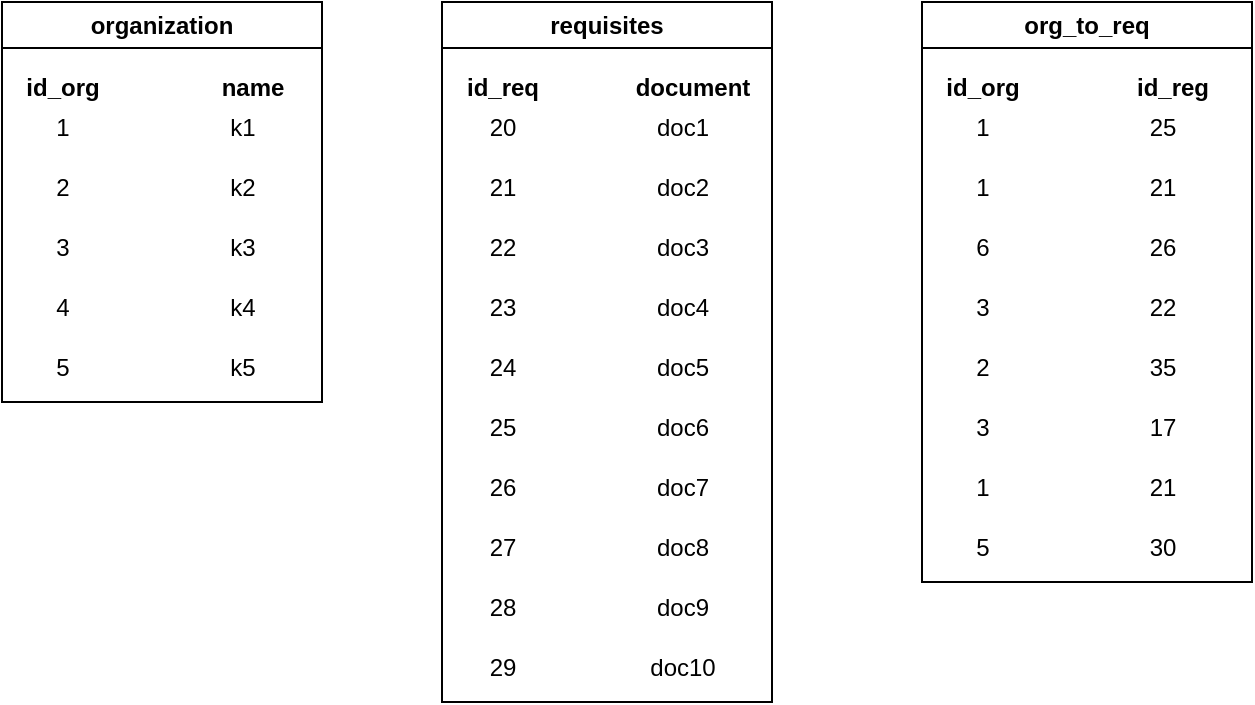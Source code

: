 <mxfile version="22.1.7" type="github">
  <diagram name="Страница — 1" id="_X6REzTtfmmJ_1R33H0L">
    <mxGraphModel dx="813" dy="559" grid="1" gridSize="10" guides="1" tooltips="1" connect="1" arrows="1" fold="1" page="1" pageScale="1" pageWidth="827" pageHeight="1169" math="0" shadow="0">
      <root>
        <mxCell id="0" />
        <mxCell id="1" parent="0" />
        <mxCell id="6vCs7DJcg49MLwqsmmr3-13" value="organization" style="swimlane;whiteSpace=wrap;html=1;" vertex="1" parent="1">
          <mxGeometry x="40" y="360" width="160" height="200" as="geometry" />
        </mxCell>
        <mxCell id="6vCs7DJcg49MLwqsmmr3-14" value="&lt;b&gt;id_org&lt;/b&gt;" style="text;html=1;align=center;verticalAlign=middle;resizable=0;points=[];autosize=1;strokeColor=none;fillColor=none;" vertex="1" parent="6vCs7DJcg49MLwqsmmr3-13">
          <mxGeometry y="28" width="60" height="30" as="geometry" />
        </mxCell>
        <mxCell id="6vCs7DJcg49MLwqsmmr3-15" value="&lt;b&gt;name&lt;/b&gt;" style="text;html=1;align=center;verticalAlign=middle;resizable=0;points=[];autosize=1;strokeColor=none;fillColor=none;" vertex="1" parent="6vCs7DJcg49MLwqsmmr3-13">
          <mxGeometry x="100" y="28" width="50" height="30" as="geometry" />
        </mxCell>
        <mxCell id="6vCs7DJcg49MLwqsmmr3-17" value="1" style="text;html=1;align=center;verticalAlign=middle;resizable=0;points=[];autosize=1;strokeColor=none;fillColor=none;" vertex="1" parent="6vCs7DJcg49MLwqsmmr3-13">
          <mxGeometry x="15" y="48" width="30" height="30" as="geometry" />
        </mxCell>
        <mxCell id="6vCs7DJcg49MLwqsmmr3-18" value="2" style="text;html=1;align=center;verticalAlign=middle;resizable=0;points=[];autosize=1;strokeColor=none;fillColor=none;" vertex="1" parent="6vCs7DJcg49MLwqsmmr3-13">
          <mxGeometry x="15" y="78" width="30" height="30" as="geometry" />
        </mxCell>
        <mxCell id="6vCs7DJcg49MLwqsmmr3-19" value="3" style="text;html=1;align=center;verticalAlign=middle;resizable=0;points=[];autosize=1;strokeColor=none;fillColor=none;" vertex="1" parent="6vCs7DJcg49MLwqsmmr3-13">
          <mxGeometry x="15" y="108" width="30" height="30" as="geometry" />
        </mxCell>
        <mxCell id="6vCs7DJcg49MLwqsmmr3-22" value="4" style="text;html=1;align=center;verticalAlign=middle;resizable=0;points=[];autosize=1;strokeColor=none;fillColor=none;" vertex="1" parent="6vCs7DJcg49MLwqsmmr3-13">
          <mxGeometry x="15" y="138" width="30" height="30" as="geometry" />
        </mxCell>
        <mxCell id="6vCs7DJcg49MLwqsmmr3-23" value="5" style="text;html=1;align=center;verticalAlign=middle;resizable=0;points=[];autosize=1;strokeColor=none;fillColor=none;" vertex="1" parent="6vCs7DJcg49MLwqsmmr3-13">
          <mxGeometry x="15" y="168" width="30" height="30" as="geometry" />
        </mxCell>
        <mxCell id="6vCs7DJcg49MLwqsmmr3-24" value="k1" style="text;html=1;align=center;verticalAlign=middle;resizable=0;points=[];autosize=1;strokeColor=none;fillColor=none;" vertex="1" parent="6vCs7DJcg49MLwqsmmr3-13">
          <mxGeometry x="100" y="48" width="40" height="30" as="geometry" />
        </mxCell>
        <mxCell id="6vCs7DJcg49MLwqsmmr3-25" value="k2" style="text;html=1;align=center;verticalAlign=middle;resizable=0;points=[];autosize=1;strokeColor=none;fillColor=none;" vertex="1" parent="6vCs7DJcg49MLwqsmmr3-13">
          <mxGeometry x="100" y="78" width="40" height="30" as="geometry" />
        </mxCell>
        <mxCell id="6vCs7DJcg49MLwqsmmr3-26" value="k3" style="text;html=1;align=center;verticalAlign=middle;resizable=0;points=[];autosize=1;strokeColor=none;fillColor=none;" vertex="1" parent="6vCs7DJcg49MLwqsmmr3-13">
          <mxGeometry x="100" y="108" width="40" height="30" as="geometry" />
        </mxCell>
        <mxCell id="6vCs7DJcg49MLwqsmmr3-27" value="k4" style="text;html=1;align=center;verticalAlign=middle;resizable=0;points=[];autosize=1;strokeColor=none;fillColor=none;" vertex="1" parent="6vCs7DJcg49MLwqsmmr3-13">
          <mxGeometry x="100" y="138" width="40" height="30" as="geometry" />
        </mxCell>
        <mxCell id="6vCs7DJcg49MLwqsmmr3-28" value="k5" style="text;html=1;align=center;verticalAlign=middle;resizable=0;points=[];autosize=1;strokeColor=none;fillColor=none;" vertex="1" parent="6vCs7DJcg49MLwqsmmr3-13">
          <mxGeometry x="100" y="168" width="40" height="30" as="geometry" />
        </mxCell>
        <mxCell id="6vCs7DJcg49MLwqsmmr3-29" value="requisites" style="swimlane;whiteSpace=wrap;html=1;" vertex="1" parent="1">
          <mxGeometry x="260" y="360" width="165" height="350" as="geometry" />
        </mxCell>
        <mxCell id="6vCs7DJcg49MLwqsmmr3-30" value="&lt;b&gt;id_req&lt;/b&gt;" style="text;html=1;align=center;verticalAlign=middle;resizable=0;points=[];autosize=1;strokeColor=none;fillColor=none;" vertex="1" parent="6vCs7DJcg49MLwqsmmr3-29">
          <mxGeometry y="28" width="60" height="30" as="geometry" />
        </mxCell>
        <mxCell id="6vCs7DJcg49MLwqsmmr3-31" value="&lt;b&gt;document&lt;/b&gt;" style="text;html=1;align=center;verticalAlign=middle;resizable=0;points=[];autosize=1;strokeColor=none;fillColor=none;" vertex="1" parent="6vCs7DJcg49MLwqsmmr3-29">
          <mxGeometry x="85" y="28" width="80" height="30" as="geometry" />
        </mxCell>
        <mxCell id="6vCs7DJcg49MLwqsmmr3-32" value="20" style="text;html=1;align=center;verticalAlign=middle;resizable=0;points=[];autosize=1;strokeColor=none;fillColor=none;" vertex="1" parent="6vCs7DJcg49MLwqsmmr3-29">
          <mxGeometry x="10" y="48" width="40" height="30" as="geometry" />
        </mxCell>
        <mxCell id="6vCs7DJcg49MLwqsmmr3-33" value="21" style="text;html=1;align=center;verticalAlign=middle;resizable=0;points=[];autosize=1;strokeColor=none;fillColor=none;" vertex="1" parent="6vCs7DJcg49MLwqsmmr3-29">
          <mxGeometry x="10" y="78" width="40" height="30" as="geometry" />
        </mxCell>
        <mxCell id="6vCs7DJcg49MLwqsmmr3-34" value="22" style="text;html=1;align=center;verticalAlign=middle;resizable=0;points=[];autosize=1;strokeColor=none;fillColor=none;" vertex="1" parent="6vCs7DJcg49MLwqsmmr3-29">
          <mxGeometry x="10" y="108" width="40" height="30" as="geometry" />
        </mxCell>
        <mxCell id="6vCs7DJcg49MLwqsmmr3-35" value="23" style="text;html=1;align=center;verticalAlign=middle;resizable=0;points=[];autosize=1;strokeColor=none;fillColor=none;" vertex="1" parent="6vCs7DJcg49MLwqsmmr3-29">
          <mxGeometry x="10" y="138" width="40" height="30" as="geometry" />
        </mxCell>
        <mxCell id="6vCs7DJcg49MLwqsmmr3-36" value="24" style="text;html=1;align=center;verticalAlign=middle;resizable=0;points=[];autosize=1;strokeColor=none;fillColor=none;" vertex="1" parent="6vCs7DJcg49MLwqsmmr3-29">
          <mxGeometry x="10" y="168" width="40" height="30" as="geometry" />
        </mxCell>
        <mxCell id="6vCs7DJcg49MLwqsmmr3-37" value="doc1" style="text;html=1;align=center;verticalAlign=middle;resizable=0;points=[];autosize=1;strokeColor=none;fillColor=none;" vertex="1" parent="6vCs7DJcg49MLwqsmmr3-29">
          <mxGeometry x="95" y="48" width="50" height="30" as="geometry" />
        </mxCell>
        <mxCell id="6vCs7DJcg49MLwqsmmr3-38" value="doc2" style="text;html=1;align=center;verticalAlign=middle;resizable=0;points=[];autosize=1;strokeColor=none;fillColor=none;" vertex="1" parent="6vCs7DJcg49MLwqsmmr3-29">
          <mxGeometry x="95" y="78" width="50" height="30" as="geometry" />
        </mxCell>
        <mxCell id="6vCs7DJcg49MLwqsmmr3-39" value="doc3" style="text;html=1;align=center;verticalAlign=middle;resizable=0;points=[];autosize=1;strokeColor=none;fillColor=none;" vertex="1" parent="6vCs7DJcg49MLwqsmmr3-29">
          <mxGeometry x="95" y="108" width="50" height="30" as="geometry" />
        </mxCell>
        <mxCell id="6vCs7DJcg49MLwqsmmr3-40" value="doc4" style="text;html=1;align=center;verticalAlign=middle;resizable=0;points=[];autosize=1;strokeColor=none;fillColor=none;" vertex="1" parent="6vCs7DJcg49MLwqsmmr3-29">
          <mxGeometry x="95" y="138" width="50" height="30" as="geometry" />
        </mxCell>
        <mxCell id="6vCs7DJcg49MLwqsmmr3-41" value="doc5" style="text;html=1;align=center;verticalAlign=middle;resizable=0;points=[];autosize=1;strokeColor=none;fillColor=none;" vertex="1" parent="6vCs7DJcg49MLwqsmmr3-29">
          <mxGeometry x="95" y="168" width="50" height="30" as="geometry" />
        </mxCell>
        <mxCell id="6vCs7DJcg49MLwqsmmr3-42" value="25" style="text;html=1;align=center;verticalAlign=middle;resizable=0;points=[];autosize=1;strokeColor=none;fillColor=none;" vertex="1" parent="6vCs7DJcg49MLwqsmmr3-29">
          <mxGeometry x="10" y="198" width="40" height="30" as="geometry" />
        </mxCell>
        <mxCell id="6vCs7DJcg49MLwqsmmr3-45" value="26" style="text;html=1;align=center;verticalAlign=middle;resizable=0;points=[];autosize=1;strokeColor=none;fillColor=none;" vertex="1" parent="6vCs7DJcg49MLwqsmmr3-29">
          <mxGeometry x="10" y="228" width="40" height="30" as="geometry" />
        </mxCell>
        <mxCell id="6vCs7DJcg49MLwqsmmr3-46" value="27" style="text;html=1;align=center;verticalAlign=middle;resizable=0;points=[];autosize=1;strokeColor=none;fillColor=none;" vertex="1" parent="6vCs7DJcg49MLwqsmmr3-29">
          <mxGeometry x="10" y="258" width="40" height="30" as="geometry" />
        </mxCell>
        <mxCell id="6vCs7DJcg49MLwqsmmr3-47" value="28" style="text;html=1;align=center;verticalAlign=middle;resizable=0;points=[];autosize=1;strokeColor=none;fillColor=none;" vertex="1" parent="6vCs7DJcg49MLwqsmmr3-29">
          <mxGeometry x="10" y="288" width="40" height="30" as="geometry" />
        </mxCell>
        <mxCell id="6vCs7DJcg49MLwqsmmr3-48" value="29" style="text;html=1;align=center;verticalAlign=middle;resizable=0;points=[];autosize=1;strokeColor=none;fillColor=none;" vertex="1" parent="6vCs7DJcg49MLwqsmmr3-29">
          <mxGeometry x="10" y="318" width="40" height="30" as="geometry" />
        </mxCell>
        <mxCell id="6vCs7DJcg49MLwqsmmr3-49" value="doc6" style="text;html=1;align=center;verticalAlign=middle;resizable=0;points=[];autosize=1;strokeColor=none;fillColor=none;" vertex="1" parent="6vCs7DJcg49MLwqsmmr3-29">
          <mxGeometry x="95" y="198" width="50" height="30" as="geometry" />
        </mxCell>
        <mxCell id="6vCs7DJcg49MLwqsmmr3-50" value="doc7" style="text;html=1;align=center;verticalAlign=middle;resizable=0;points=[];autosize=1;strokeColor=none;fillColor=none;" vertex="1" parent="6vCs7DJcg49MLwqsmmr3-29">
          <mxGeometry x="95" y="228" width="50" height="30" as="geometry" />
        </mxCell>
        <mxCell id="6vCs7DJcg49MLwqsmmr3-51" value="doc8" style="text;html=1;align=center;verticalAlign=middle;resizable=0;points=[];autosize=1;strokeColor=none;fillColor=none;" vertex="1" parent="6vCs7DJcg49MLwqsmmr3-29">
          <mxGeometry x="95" y="258" width="50" height="30" as="geometry" />
        </mxCell>
        <mxCell id="6vCs7DJcg49MLwqsmmr3-52" value="doc9" style="text;html=1;align=center;verticalAlign=middle;resizable=0;points=[];autosize=1;strokeColor=none;fillColor=none;" vertex="1" parent="6vCs7DJcg49MLwqsmmr3-29">
          <mxGeometry x="95" y="288" width="50" height="30" as="geometry" />
        </mxCell>
        <mxCell id="6vCs7DJcg49MLwqsmmr3-53" value="doc10" style="text;html=1;align=center;verticalAlign=middle;resizable=0;points=[];autosize=1;strokeColor=none;fillColor=none;" vertex="1" parent="6vCs7DJcg49MLwqsmmr3-29">
          <mxGeometry x="90" y="318" width="60" height="30" as="geometry" />
        </mxCell>
        <mxCell id="6vCs7DJcg49MLwqsmmr3-54" value="org_to_req" style="swimlane;whiteSpace=wrap;html=1;" vertex="1" parent="1">
          <mxGeometry x="500" y="360" width="165" height="290" as="geometry" />
        </mxCell>
        <mxCell id="6vCs7DJcg49MLwqsmmr3-55" value="&lt;b&gt;id_org&lt;/b&gt;" style="text;html=1;align=center;verticalAlign=middle;resizable=0;points=[];autosize=1;strokeColor=none;fillColor=none;" vertex="1" parent="6vCs7DJcg49MLwqsmmr3-54">
          <mxGeometry y="28" width="60" height="30" as="geometry" />
        </mxCell>
        <mxCell id="6vCs7DJcg49MLwqsmmr3-56" value="&lt;b&gt;id_reg&lt;/b&gt;" style="text;html=1;align=center;verticalAlign=middle;resizable=0;points=[];autosize=1;strokeColor=none;fillColor=none;" vertex="1" parent="6vCs7DJcg49MLwqsmmr3-54">
          <mxGeometry x="95" y="28" width="60" height="30" as="geometry" />
        </mxCell>
        <mxCell id="6vCs7DJcg49MLwqsmmr3-57" value="1" style="text;html=1;align=center;verticalAlign=middle;resizable=0;points=[];autosize=1;strokeColor=none;fillColor=none;" vertex="1" parent="6vCs7DJcg49MLwqsmmr3-54">
          <mxGeometry x="15" y="48" width="30" height="30" as="geometry" />
        </mxCell>
        <mxCell id="6vCs7DJcg49MLwqsmmr3-58" value="1" style="text;html=1;align=center;verticalAlign=middle;resizable=0;points=[];autosize=1;strokeColor=none;fillColor=none;" vertex="1" parent="6vCs7DJcg49MLwqsmmr3-54">
          <mxGeometry x="15" y="78" width="30" height="30" as="geometry" />
        </mxCell>
        <mxCell id="6vCs7DJcg49MLwqsmmr3-59" value="6" style="text;html=1;align=center;verticalAlign=middle;resizable=0;points=[];autosize=1;strokeColor=none;fillColor=none;" vertex="1" parent="6vCs7DJcg49MLwqsmmr3-54">
          <mxGeometry x="15" y="108" width="30" height="30" as="geometry" />
        </mxCell>
        <mxCell id="6vCs7DJcg49MLwqsmmr3-60" value="3" style="text;html=1;align=center;verticalAlign=middle;resizable=0;points=[];autosize=1;strokeColor=none;fillColor=none;" vertex="1" parent="6vCs7DJcg49MLwqsmmr3-54">
          <mxGeometry x="15" y="138" width="30" height="30" as="geometry" />
        </mxCell>
        <mxCell id="6vCs7DJcg49MLwqsmmr3-61" value="2" style="text;html=1;align=center;verticalAlign=middle;resizable=0;points=[];autosize=1;strokeColor=none;fillColor=none;" vertex="1" parent="6vCs7DJcg49MLwqsmmr3-54">
          <mxGeometry x="15" y="168" width="30" height="30" as="geometry" />
        </mxCell>
        <mxCell id="6vCs7DJcg49MLwqsmmr3-62" value="25" style="text;html=1;align=center;verticalAlign=middle;resizable=0;points=[];autosize=1;strokeColor=none;fillColor=none;" vertex="1" parent="6vCs7DJcg49MLwqsmmr3-54">
          <mxGeometry x="100" y="48" width="40" height="30" as="geometry" />
        </mxCell>
        <mxCell id="6vCs7DJcg49MLwqsmmr3-63" value="21" style="text;html=1;align=center;verticalAlign=middle;resizable=0;points=[];autosize=1;strokeColor=none;fillColor=none;" vertex="1" parent="6vCs7DJcg49MLwqsmmr3-54">
          <mxGeometry x="100" y="78" width="40" height="30" as="geometry" />
        </mxCell>
        <mxCell id="6vCs7DJcg49MLwqsmmr3-64" value="26" style="text;html=1;align=center;verticalAlign=middle;resizable=0;points=[];autosize=1;strokeColor=none;fillColor=none;" vertex="1" parent="6vCs7DJcg49MLwqsmmr3-54">
          <mxGeometry x="100" y="108" width="40" height="30" as="geometry" />
        </mxCell>
        <mxCell id="6vCs7DJcg49MLwqsmmr3-65" value="22" style="text;html=1;align=center;verticalAlign=middle;resizable=0;points=[];autosize=1;strokeColor=none;fillColor=none;" vertex="1" parent="6vCs7DJcg49MLwqsmmr3-54">
          <mxGeometry x="100" y="138" width="40" height="30" as="geometry" />
        </mxCell>
        <mxCell id="6vCs7DJcg49MLwqsmmr3-66" value="35" style="text;html=1;align=center;verticalAlign=middle;resizable=0;points=[];autosize=1;strokeColor=none;fillColor=none;" vertex="1" parent="6vCs7DJcg49MLwqsmmr3-54">
          <mxGeometry x="100" y="168" width="40" height="30" as="geometry" />
        </mxCell>
        <mxCell id="6vCs7DJcg49MLwqsmmr3-67" value="3" style="text;html=1;align=center;verticalAlign=middle;resizable=0;points=[];autosize=1;strokeColor=none;fillColor=none;" vertex="1" parent="6vCs7DJcg49MLwqsmmr3-54">
          <mxGeometry x="15" y="198" width="30" height="30" as="geometry" />
        </mxCell>
        <mxCell id="6vCs7DJcg49MLwqsmmr3-68" value="1" style="text;html=1;align=center;verticalAlign=middle;resizable=0;points=[];autosize=1;strokeColor=none;fillColor=none;" vertex="1" parent="6vCs7DJcg49MLwqsmmr3-54">
          <mxGeometry x="15" y="228" width="30" height="30" as="geometry" />
        </mxCell>
        <mxCell id="6vCs7DJcg49MLwqsmmr3-69" value="5" style="text;html=1;align=center;verticalAlign=middle;resizable=0;points=[];autosize=1;strokeColor=none;fillColor=none;" vertex="1" parent="6vCs7DJcg49MLwqsmmr3-54">
          <mxGeometry x="15" y="258" width="30" height="30" as="geometry" />
        </mxCell>
        <mxCell id="6vCs7DJcg49MLwqsmmr3-72" value="17" style="text;html=1;align=center;verticalAlign=middle;resizable=0;points=[];autosize=1;strokeColor=none;fillColor=none;" vertex="1" parent="6vCs7DJcg49MLwqsmmr3-54">
          <mxGeometry x="100" y="198" width="40" height="30" as="geometry" />
        </mxCell>
        <mxCell id="6vCs7DJcg49MLwqsmmr3-73" value="21" style="text;html=1;align=center;verticalAlign=middle;resizable=0;points=[];autosize=1;strokeColor=none;fillColor=none;" vertex="1" parent="6vCs7DJcg49MLwqsmmr3-54">
          <mxGeometry x="100" y="228" width="40" height="30" as="geometry" />
        </mxCell>
        <mxCell id="6vCs7DJcg49MLwqsmmr3-74" value="30" style="text;html=1;align=center;verticalAlign=middle;resizable=0;points=[];autosize=1;strokeColor=none;fillColor=none;" vertex="1" parent="6vCs7DJcg49MLwqsmmr3-54">
          <mxGeometry x="100" y="258" width="40" height="30" as="geometry" />
        </mxCell>
      </root>
    </mxGraphModel>
  </diagram>
</mxfile>
